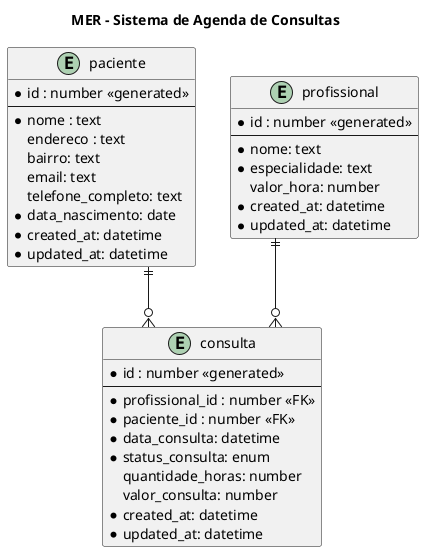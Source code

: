 @startuml diagram

title MER - Sistema de Agenda de Consultas

skinparam linetype ortho

entity "paciente" as paciente {
  *id : number <<generated>>
  --
  *nome : text
  endereco : text
  bairro: text
  email: text
  telefone_completo: text
  *data_nascimento: date
  *created_at: datetime
  *updated_at: datetime
}

entity "profissional" as profissional {
  *id : number <<generated>>
  --
  *nome: text
  *especialidade: text
  valor_hora: number
  *created_at: datetime
  *updated_at: datetime
}

entity "consulta" as consulta {
  *id : number <<generated>>
  --
  *profissional_id : number <<FK>>
  *paciente_id : number <<FK>>
  *data_consulta: datetime
  *status_consulta: enum
  quantidade_horas: number
  valor_consulta: number
  *created_at: datetime
  *updated_at: datetime
}

paciente ||--o{ consulta
profissional ||--o{ consulta

@enduml
